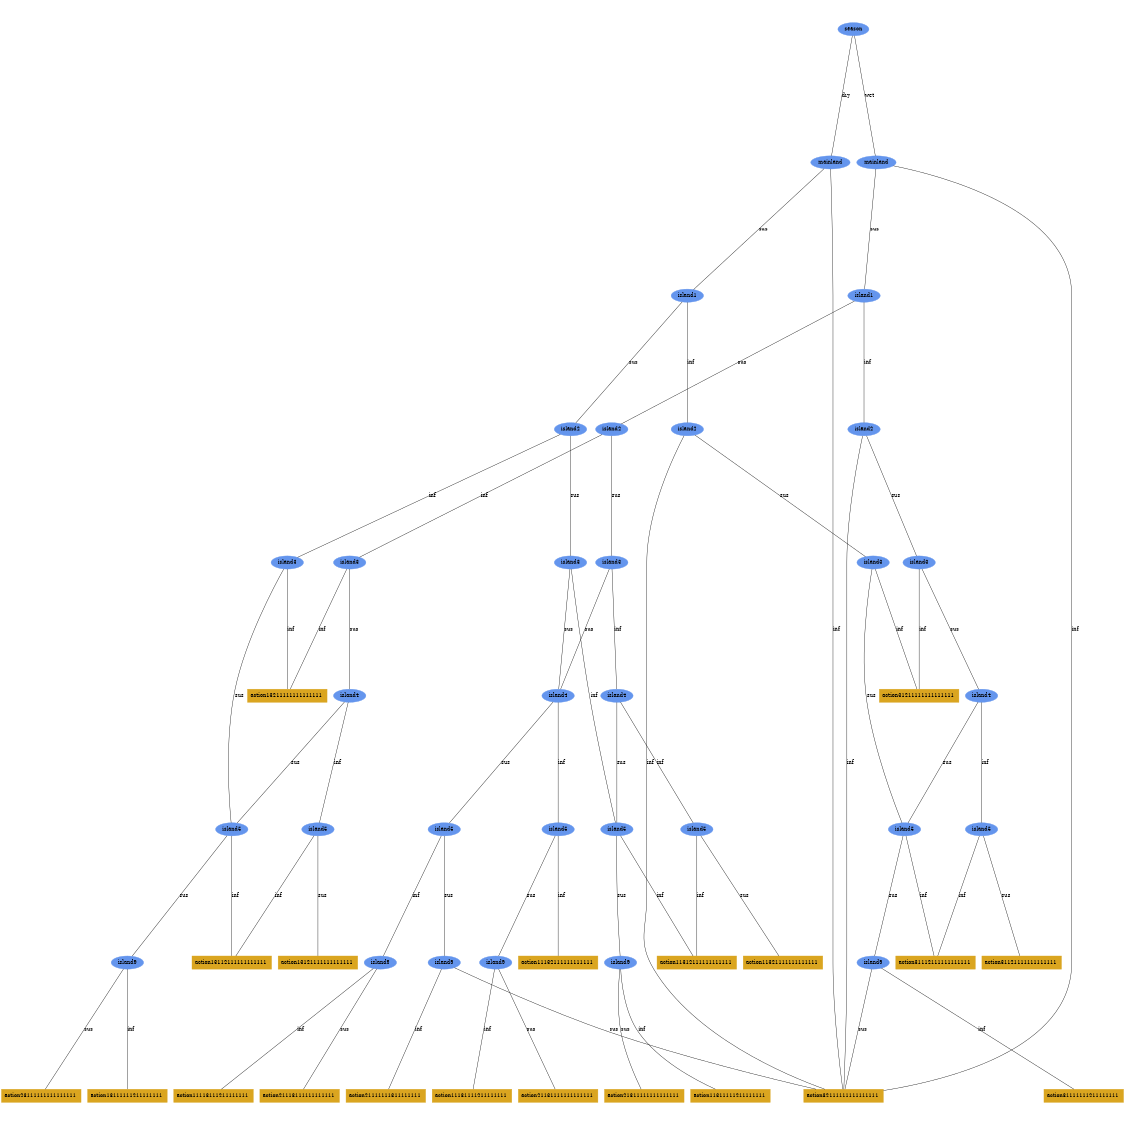 digraph "DD" {
size = "7.5,10"
ratio=1.0;
center = true;
edge [dir = none];
{ rank = same; node [shape=ellipse, style=filled, color=cornflowerblue];"a0" [label="season"];}
{ rank = same; node [shape=ellipse, style=filled, color=cornflowerblue];"a1" [label="mainland"];}
{ rank = same; node [shape=ellipse, style=filled, color=cornflowerblue];"a2" [label="island1"];}
{ rank = same; node [shape=ellipse, style=filled, color=cornflowerblue];"a3" [label="island2"];}
{ rank = same; node [shape=ellipse, style=filled, color=cornflowerblue];"a4" [label="island3"];}
{ rank = same; node [shape=ellipse, style=filled, color=cornflowerblue];"a5" [label="island4"];}
{ rank = same; node [shape=ellipse, style=filled, color=cornflowerblue];"a6" [label="island5"];}
{ rank = same; node [shape=ellipse, style=filled, color=cornflowerblue];"a7" [label="island9"];}
{ rank = same; node [shape=box, style=filled, color=goldenrod];"a8" [label = "action32111111111111111 "];}
{ rank = same; node [shape=box, style=filled, color=goldenrod];"a9" [label = "action21111111311111111 "];}
{ rank = same; node [shape=ellipse, style=filled, color=cornflowerblue];"a10" [label="island9"];}
{ rank = same; node [shape=box, style=filled, color=goldenrod];"a11" [label = "action21113111111111111 "];}
{ rank = same; node [shape=box, style=filled, color=goldenrod];"a12" [label = "action11113111211111111 "];}
{ rank = same; node [shape=ellipse, style=filled, color=cornflowerblue];"a13" [label="island5"];}
{ rank = same; node [shape=ellipse, style=filled, color=cornflowerblue];"a14" [label="island9"];}
{ rank = same; node [shape=box, style=filled, color=goldenrod];"a15" [label = "action21131111111111111 "];}
{ rank = same; node [shape=box, style=filled, color=goldenrod];"a16" [label = "action11131111211111111 "];}
{ rank = same; node [shape=box, style=filled, color=goldenrod];"a17" [label = "action11132111111111111 "];}
{ rank = same; node [shape=ellipse, style=filled, color=cornflowerblue];"a18" [label="island5"];}
{ rank = same; node [shape=ellipse, style=filled, color=cornflowerblue];"a19" [label="island9"];}
{ rank = same; node [shape=box, style=filled, color=goldenrod];"a20" [label = "action21311111111111111 "];}
{ rank = same; node [shape=box, style=filled, color=goldenrod];"a21" [label = "action11311111211111111 "];}
{ rank = same; node [shape=box, style=filled, color=goldenrod];"a22" [label = "action11312111111111111 "];}
{ rank = same; node [shape=ellipse, style=filled, color=cornflowerblue];"a23" [label="island3"];}
{ rank = same; node [shape=ellipse, style=filled, color=cornflowerblue];"a24" [label="island5"];}
{ rank = same; node [shape=ellipse, style=filled, color=cornflowerblue];"a25" [label="island9"];}
{ rank = same; node [shape=box, style=filled, color=goldenrod];"a26" [label = "action23111111111111111 "];}
{ rank = same; node [shape=box, style=filled, color=goldenrod];"a27" [label = "action13111111211111111 "];}
{ rank = same; node [shape=box, style=filled, color=goldenrod];"a28" [label = "action13112111111111111 "];}
{ rank = same; node [shape=box, style=filled, color=goldenrod];"a29" [label = "action13211111111111111 "];}
{ rank = same; node [shape=ellipse, style=filled, color=cornflowerblue];"a30" [label="island2"];}
{ rank = same; node [shape=ellipse, style=filled, color=cornflowerblue];"a31" [label="island3"];}
{ rank = same; node [shape=ellipse, style=filled, color=cornflowerblue];"a32" [label="island5"];}
{ rank = same; node [shape=ellipse, style=filled, color=cornflowerblue];"a33" [label="island9"];}
{ rank = same; node [shape=box, style=filled, color=goldenrod];"a34" [label = "action31111111211111111 "];}
{ rank = same; node [shape=box, style=filled, color=goldenrod];"a35" [label = "action31112111111111111 "];}
{ rank = same; node [shape=box, style=filled, color=goldenrod];"a36" [label = "action31211111111111111 "];}
{ rank = same; node [shape=ellipse, style=filled, color=cornflowerblue];"a37" [label="mainland"];}
{ rank = same; node [shape=ellipse, style=filled, color=cornflowerblue];"a38" [label="island1"];}
{ rank = same; node [shape=ellipse, style=filled, color=cornflowerblue];"a39" [label="island2"];}
{ rank = same; node [shape=ellipse, style=filled, color=cornflowerblue];"a40" [label="island3"];}
{ rank = same; node [shape=ellipse, style=filled, color=cornflowerblue];"a41" [label="island4"];}
{ rank = same; node [shape=ellipse, style=filled, color=cornflowerblue];"a42" [label="island5"];}
{ rank = same; node [shape=box, style=filled, color=goldenrod];"a43" [label = "action11321111111111111 "];}
{ rank = same; node [shape=ellipse, style=filled, color=cornflowerblue];"a44" [label="island3"];}
{ rank = same; node [shape=ellipse, style=filled, color=cornflowerblue];"a45" [label="island4"];}
{ rank = same; node [shape=ellipse, style=filled, color=cornflowerblue];"a46" [label="island5"];}
{ rank = same; node [shape=box, style=filled, color=goldenrod];"a47" [label = "action13121111111111111 "];}
{ rank = same; node [shape=ellipse, style=filled, color=cornflowerblue];"a48" [label="island2"];}
{ rank = same; node [shape=ellipse, style=filled, color=cornflowerblue];"a49" [label="island3"];}
{ rank = same; node [shape=ellipse, style=filled, color=cornflowerblue];"a50" [label="island4"];}
{ rank = same; node [shape=ellipse, style=filled, color=cornflowerblue];"a51" [label="island5"];}
{ rank = same; node [shape=box, style=filled, color=goldenrod];"a52" [label = "action31121111111111111 "];}
"a7" -> "a8" [label = "sus"];
"a7" -> "a9" [label = "inf"];
"a6" -> "a7" [label = "sus"];
"a10" -> "a11" [label = "sus"];
"a10" -> "a12" [label = "inf"];
"a6" -> "a10" [label = "inf"];
"a5" -> "a6" [label = "sus"];
"a14" -> "a15" [label = "sus"];
"a14" -> "a16" [label = "inf"];
"a13" -> "a14" [label = "sus"];
"a13" -> "a17" [label = "inf"];
"a5" -> "a13" [label = "inf"];
"a4" -> "a5" [label = "sus"];
"a19" -> "a20" [label = "sus"];
"a19" -> "a21" [label = "inf"];
"a18" -> "a19" [label = "sus"];
"a18" -> "a22" [label = "inf"];
"a4" -> "a18" [label = "inf"];
"a3" -> "a4" [label = "sus"];
"a25" -> "a26" [label = "sus"];
"a25" -> "a27" [label = "inf"];
"a24" -> "a25" [label = "sus"];
"a24" -> "a28" [label = "inf"];
"a23" -> "a24" [label = "sus"];
"a23" -> "a29" [label = "inf"];
"a3" -> "a23" [label = "inf"];
"a2" -> "a3" [label = "sus"];
"a33" -> "a8" [label = "sus"];
"a33" -> "a34" [label = "inf"];
"a32" -> "a33" [label = "sus"];
"a32" -> "a35" [label = "inf"];
"a31" -> "a32" [label = "sus"];
"a31" -> "a36" [label = "inf"];
"a30" -> "a31" [label = "sus"];
"a30" -> "a8" [label = "inf"];
"a2" -> "a30" [label = "inf"];
"a1" -> "a2" [label = "sus"];
"a1" -> "a8" [label = "inf"];
"a0" -> "a1" [label = "dry"];
"a40" -> "a5" [label = "sus"];
"a41" -> "a18" [label = "sus"];
"a42" -> "a43" [label = "sus"];
"a42" -> "a22" [label = "inf"];
"a41" -> "a42" [label = "inf"];
"a40" -> "a41" [label = "inf"];
"a39" -> "a40" [label = "sus"];
"a45" -> "a24" [label = "sus"];
"a46" -> "a47" [label = "sus"];
"a46" -> "a28" [label = "inf"];
"a45" -> "a46" [label = "inf"];
"a44" -> "a45" [label = "sus"];
"a44" -> "a29" [label = "inf"];
"a39" -> "a44" [label = "inf"];
"a38" -> "a39" [label = "sus"];
"a50" -> "a32" [label = "sus"];
"a51" -> "a52" [label = "sus"];
"a51" -> "a35" [label = "inf"];
"a50" -> "a51" [label = "inf"];
"a49" -> "a50" [label = "sus"];
"a49" -> "a36" [label = "inf"];
"a48" -> "a49" [label = "sus"];
"a48" -> "a8" [label = "inf"];
"a38" -> "a48" [label = "inf"];
"a37" -> "a38" [label = "sus"];
"a37" -> "a8" [label = "inf"];
"a0" -> "a37" [label = "wet"];
}
